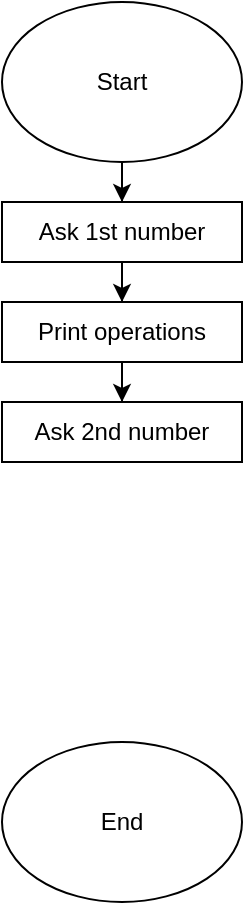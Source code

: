 <mxfile version="16.6.1" type="github">
  <diagram id="o8HeYgSF8knBu53HC-Uj" name="Page-1">
    <mxGraphModel dx="868" dy="508" grid="1" gridSize="10" guides="1" tooltips="1" connect="1" arrows="1" fold="1" page="1" pageScale="1" pageWidth="827" pageHeight="1169" math="0" shadow="0">
      <root>
        <mxCell id="0" />
        <mxCell id="1" parent="0" />
        <mxCell id="YlRuR4G6jY1_Ra1TPGeT-4" value="" style="edgeStyle=orthogonalEdgeStyle;rounded=0;orthogonalLoop=1;jettySize=auto;html=1;" edge="1" parent="1" source="YlRuR4G6jY1_Ra1TPGeT-1" target="YlRuR4G6jY1_Ra1TPGeT-3">
          <mxGeometry relative="1" as="geometry" />
        </mxCell>
        <mxCell id="YlRuR4G6jY1_Ra1TPGeT-1" value="Start" style="ellipse;whiteSpace=wrap;html=1;" vertex="1" parent="1">
          <mxGeometry x="340" y="20" width="120" height="80" as="geometry" />
        </mxCell>
        <mxCell id="YlRuR4G6jY1_Ra1TPGeT-2" value="End" style="ellipse;whiteSpace=wrap;html=1;" vertex="1" parent="1">
          <mxGeometry x="340" y="390" width="120" height="80" as="geometry" />
        </mxCell>
        <mxCell id="YlRuR4G6jY1_Ra1TPGeT-6" value="" style="edgeStyle=orthogonalEdgeStyle;rounded=0;orthogonalLoop=1;jettySize=auto;html=1;" edge="1" parent="1" source="YlRuR4G6jY1_Ra1TPGeT-3" target="YlRuR4G6jY1_Ra1TPGeT-5">
          <mxGeometry relative="1" as="geometry" />
        </mxCell>
        <mxCell id="YlRuR4G6jY1_Ra1TPGeT-3" value="Ask 1st number" style="whiteSpace=wrap;html=1;" vertex="1" parent="1">
          <mxGeometry x="340" y="120" width="120" height="30" as="geometry" />
        </mxCell>
        <mxCell id="YlRuR4G6jY1_Ra1TPGeT-8" value="" style="edgeStyle=orthogonalEdgeStyle;rounded=0;orthogonalLoop=1;jettySize=auto;html=1;" edge="1" parent="1" source="YlRuR4G6jY1_Ra1TPGeT-5" target="YlRuR4G6jY1_Ra1TPGeT-7">
          <mxGeometry relative="1" as="geometry" />
        </mxCell>
        <mxCell id="YlRuR4G6jY1_Ra1TPGeT-5" value="Print operations" style="whiteSpace=wrap;html=1;" vertex="1" parent="1">
          <mxGeometry x="340" y="170" width="120" height="30" as="geometry" />
        </mxCell>
        <mxCell id="YlRuR4G6jY1_Ra1TPGeT-7" value="Ask 2nd number" style="whiteSpace=wrap;html=1;" vertex="1" parent="1">
          <mxGeometry x="340" y="220" width="120" height="30" as="geometry" />
        </mxCell>
      </root>
    </mxGraphModel>
  </diagram>
</mxfile>
